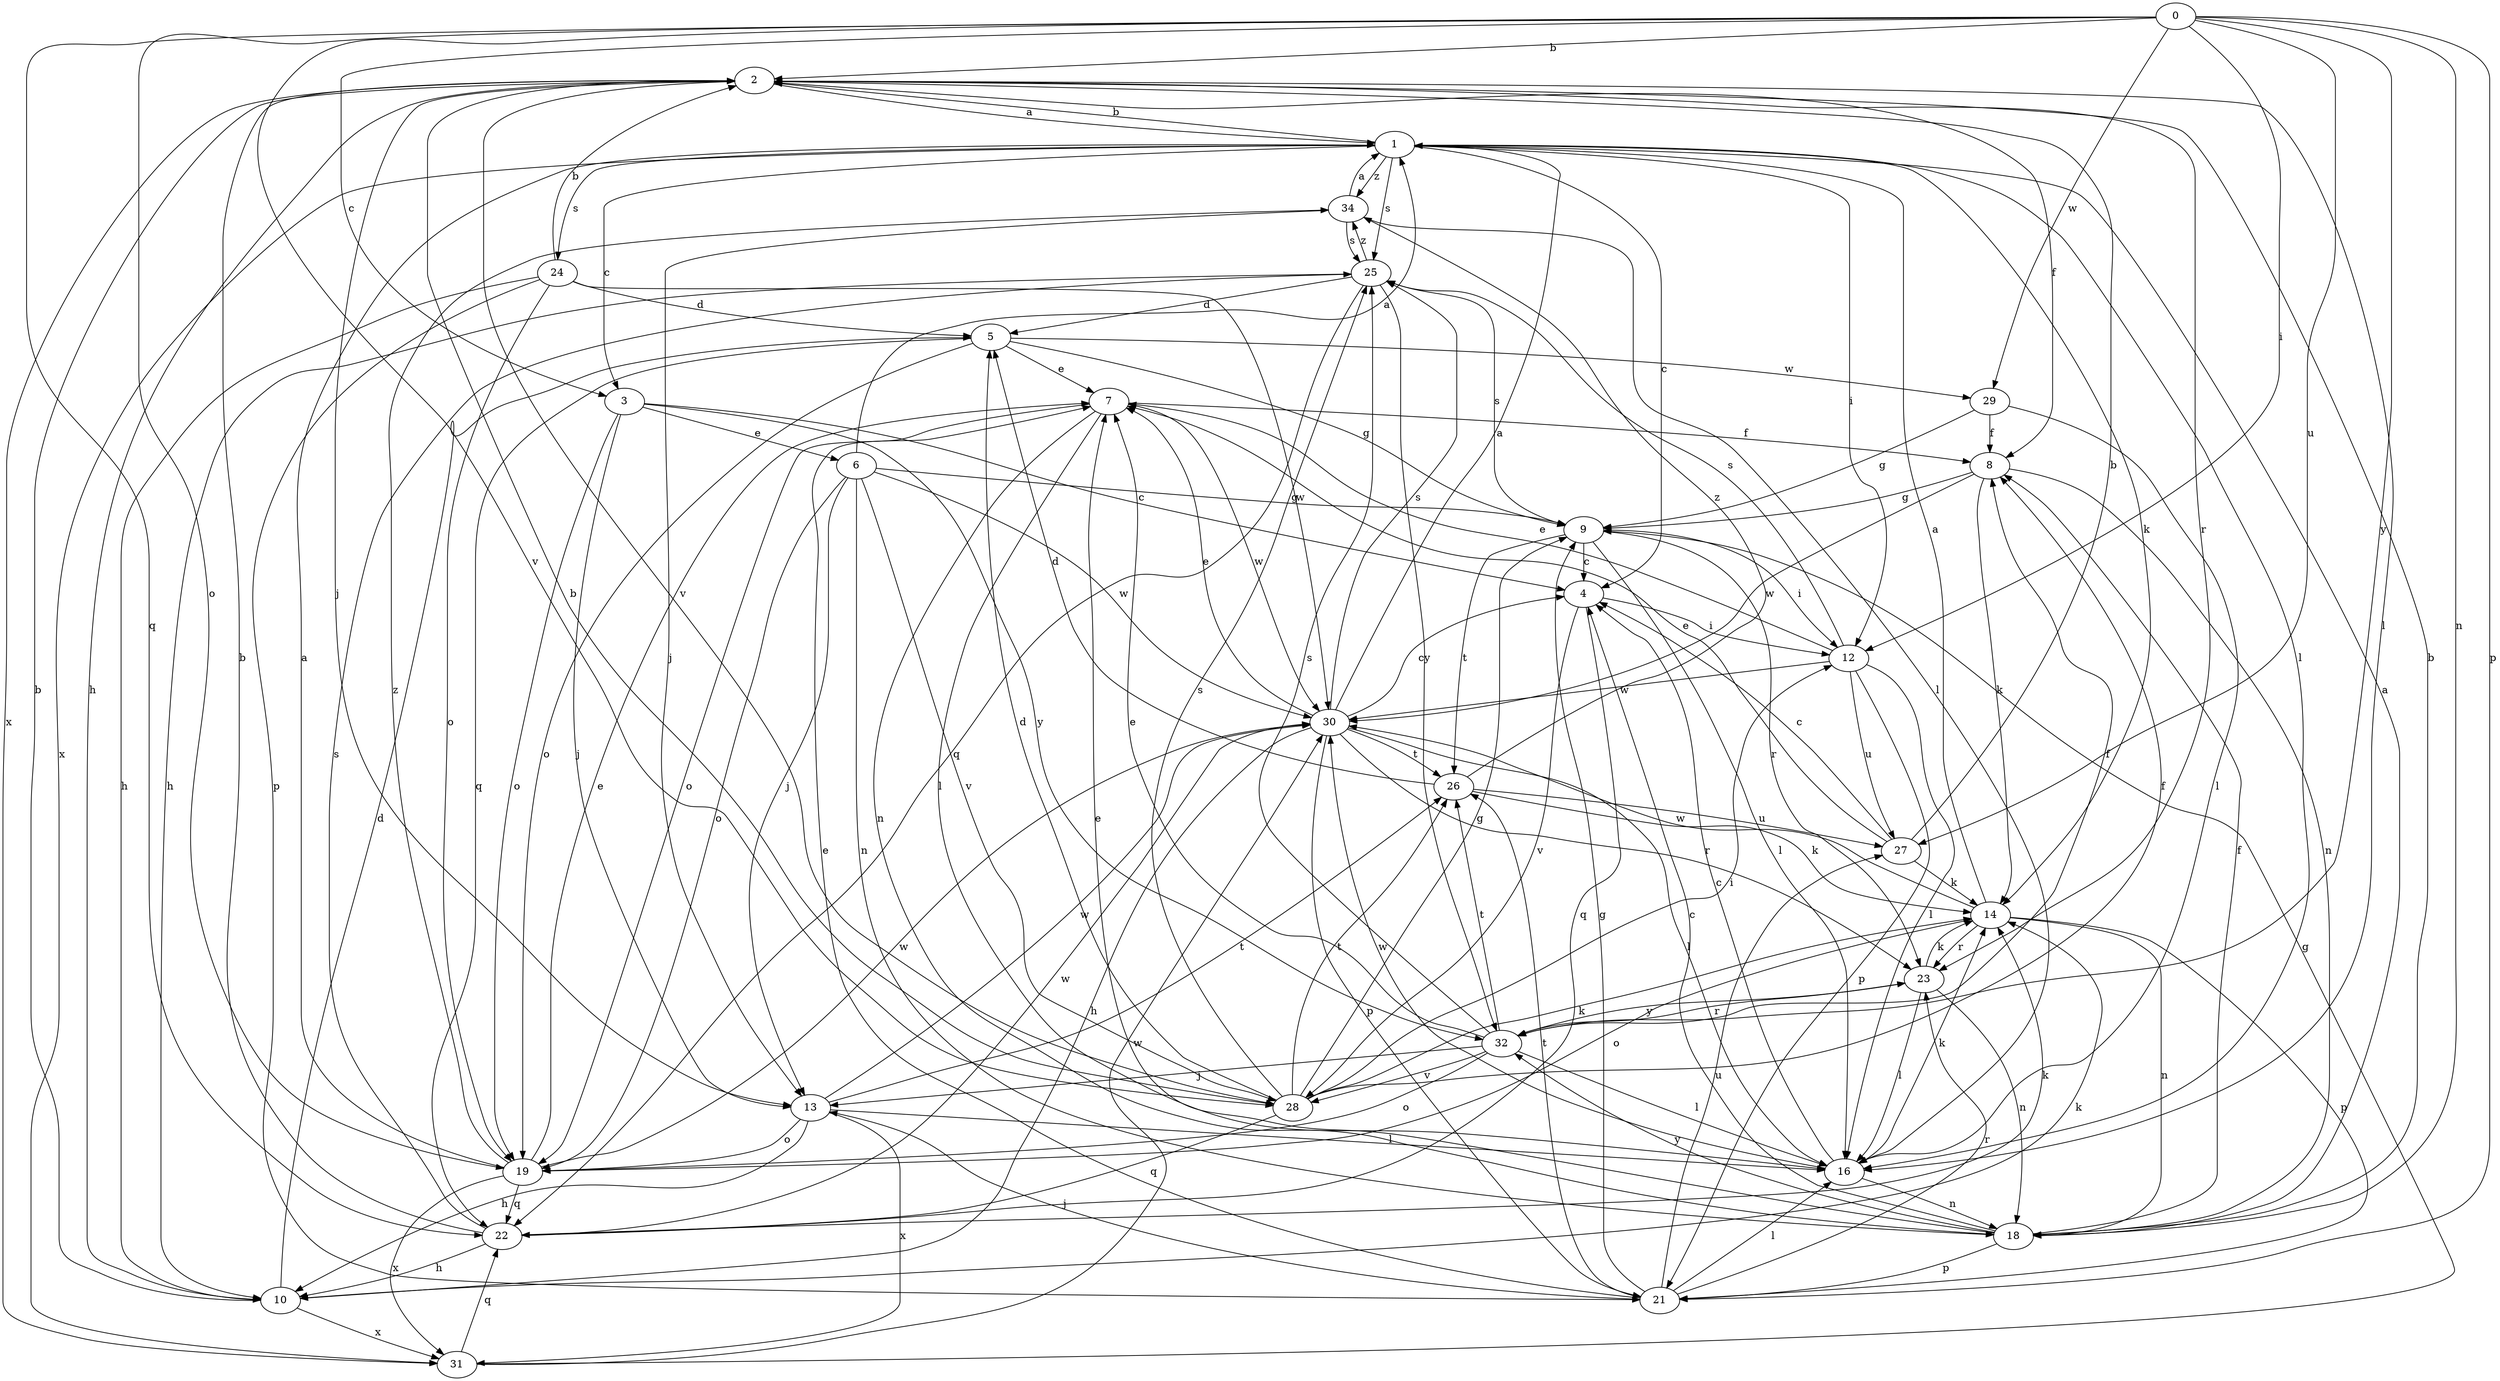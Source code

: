 strict digraph  {
0;
1;
2;
3;
4;
5;
6;
7;
8;
9;
10;
12;
13;
14;
16;
18;
19;
21;
22;
23;
24;
25;
26;
27;
28;
29;
30;
31;
32;
34;
0 -> 2  [label=b];
0 -> 3  [label=c];
0 -> 12  [label=i];
0 -> 18  [label=n];
0 -> 19  [label=o];
0 -> 21  [label=p];
0 -> 22  [label=q];
0 -> 27  [label=u];
0 -> 28  [label=v];
0 -> 29  [label=w];
0 -> 32  [label=y];
1 -> 2  [label=b];
1 -> 3  [label=c];
1 -> 4  [label=c];
1 -> 12  [label=i];
1 -> 14  [label=k];
1 -> 16  [label=l];
1 -> 24  [label=s];
1 -> 25  [label=s];
1 -> 31  [label=x];
1 -> 34  [label=z];
2 -> 1  [label=a];
2 -> 8  [label=f];
2 -> 10  [label=h];
2 -> 13  [label=j];
2 -> 16  [label=l];
2 -> 23  [label=r];
2 -> 28  [label=v];
2 -> 31  [label=x];
3 -> 4  [label=c];
3 -> 6  [label=e];
3 -> 13  [label=j];
3 -> 19  [label=o];
3 -> 32  [label=y];
4 -> 12  [label=i];
4 -> 22  [label=q];
4 -> 28  [label=v];
5 -> 7  [label=e];
5 -> 9  [label=g];
5 -> 19  [label=o];
5 -> 22  [label=q];
5 -> 29  [label=w];
6 -> 1  [label=a];
6 -> 9  [label=g];
6 -> 13  [label=j];
6 -> 18  [label=n];
6 -> 19  [label=o];
6 -> 28  [label=v];
6 -> 30  [label=w];
7 -> 8  [label=f];
7 -> 16  [label=l];
7 -> 18  [label=n];
7 -> 19  [label=o];
7 -> 30  [label=w];
8 -> 9  [label=g];
8 -> 14  [label=k];
8 -> 18  [label=n];
8 -> 30  [label=w];
9 -> 4  [label=c];
9 -> 12  [label=i];
9 -> 16  [label=l];
9 -> 23  [label=r];
9 -> 25  [label=s];
9 -> 26  [label=t];
10 -> 2  [label=b];
10 -> 5  [label=d];
10 -> 14  [label=k];
10 -> 31  [label=x];
12 -> 7  [label=e];
12 -> 16  [label=l];
12 -> 21  [label=p];
12 -> 25  [label=s];
12 -> 27  [label=u];
12 -> 30  [label=w];
13 -> 10  [label=h];
13 -> 16  [label=l];
13 -> 19  [label=o];
13 -> 26  [label=t];
13 -> 30  [label=w];
13 -> 31  [label=x];
14 -> 1  [label=a];
14 -> 18  [label=n];
14 -> 19  [label=o];
14 -> 21  [label=p];
14 -> 23  [label=r];
14 -> 30  [label=w];
16 -> 4  [label=c];
16 -> 14  [label=k];
16 -> 18  [label=n];
16 -> 30  [label=w];
18 -> 1  [label=a];
18 -> 2  [label=b];
18 -> 4  [label=c];
18 -> 7  [label=e];
18 -> 8  [label=f];
18 -> 21  [label=p];
18 -> 32  [label=y];
19 -> 1  [label=a];
19 -> 7  [label=e];
19 -> 22  [label=q];
19 -> 30  [label=w];
19 -> 31  [label=x];
19 -> 34  [label=z];
21 -> 7  [label=e];
21 -> 9  [label=g];
21 -> 13  [label=j];
21 -> 16  [label=l];
21 -> 23  [label=r];
21 -> 26  [label=t];
21 -> 27  [label=u];
22 -> 2  [label=b];
22 -> 10  [label=h];
22 -> 14  [label=k];
22 -> 25  [label=s];
22 -> 30  [label=w];
23 -> 14  [label=k];
23 -> 16  [label=l];
23 -> 18  [label=n];
23 -> 32  [label=y];
24 -> 2  [label=b];
24 -> 5  [label=d];
24 -> 10  [label=h];
24 -> 19  [label=o];
24 -> 21  [label=p];
24 -> 30  [label=w];
25 -> 5  [label=d];
25 -> 10  [label=h];
25 -> 22  [label=q];
25 -> 32  [label=y];
25 -> 34  [label=z];
26 -> 5  [label=d];
26 -> 14  [label=k];
26 -> 27  [label=u];
26 -> 34  [label=z];
27 -> 2  [label=b];
27 -> 4  [label=c];
27 -> 7  [label=e];
27 -> 14  [label=k];
28 -> 2  [label=b];
28 -> 5  [label=d];
28 -> 8  [label=f];
28 -> 9  [label=g];
28 -> 12  [label=i];
28 -> 14  [label=k];
28 -> 22  [label=q];
28 -> 25  [label=s];
28 -> 26  [label=t];
29 -> 8  [label=f];
29 -> 9  [label=g];
29 -> 16  [label=l];
30 -> 1  [label=a];
30 -> 4  [label=c];
30 -> 7  [label=e];
30 -> 10  [label=h];
30 -> 16  [label=l];
30 -> 21  [label=p];
30 -> 23  [label=r];
30 -> 25  [label=s];
30 -> 26  [label=t];
31 -> 9  [label=g];
31 -> 22  [label=q];
31 -> 30  [label=w];
32 -> 7  [label=e];
32 -> 8  [label=f];
32 -> 13  [label=j];
32 -> 16  [label=l];
32 -> 19  [label=o];
32 -> 23  [label=r];
32 -> 25  [label=s];
32 -> 26  [label=t];
32 -> 28  [label=v];
34 -> 1  [label=a];
34 -> 13  [label=j];
34 -> 16  [label=l];
34 -> 25  [label=s];
}
